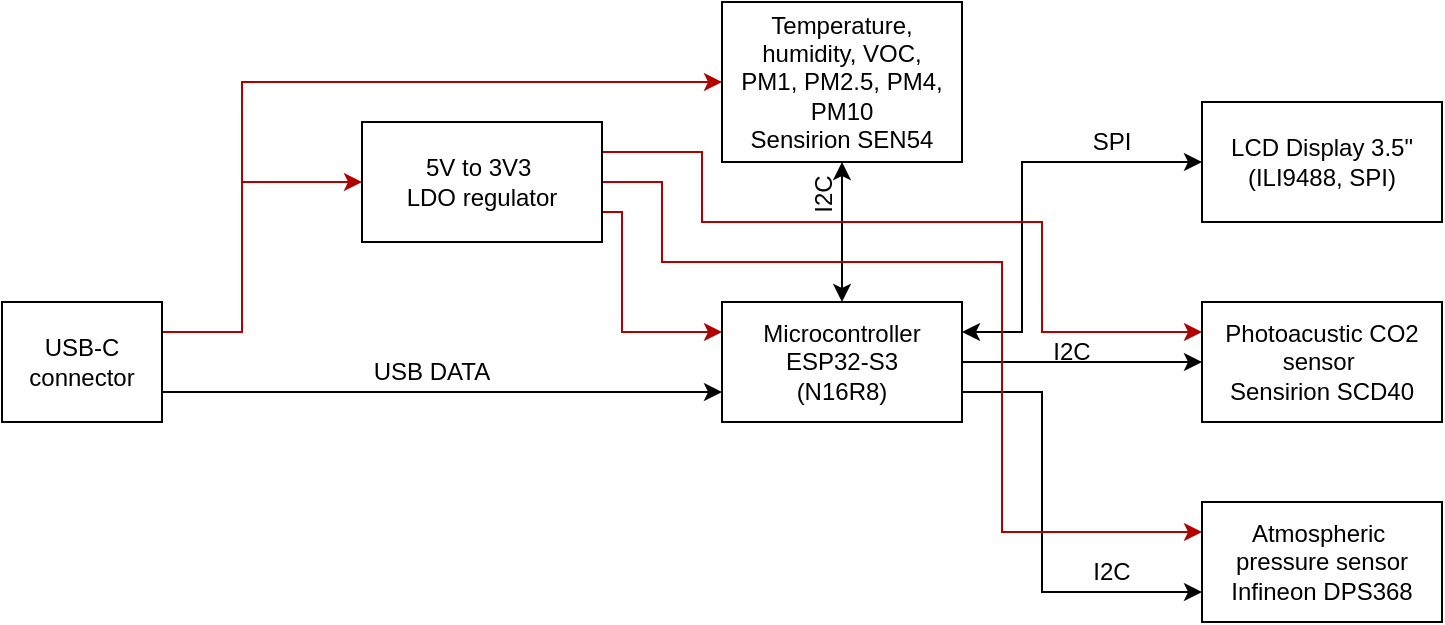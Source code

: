 <mxfile version="24.8.3">
  <diagram name="Page-1" id="LxQYiXL1fFhTs9qu_BZH">
    <mxGraphModel dx="1161" dy="637" grid="1" gridSize="10" guides="1" tooltips="1" connect="1" arrows="1" fold="1" page="1" pageScale="1" pageWidth="827" pageHeight="1169" math="0" shadow="0">
      <root>
        <mxCell id="0" />
        <mxCell id="1" parent="0" />
        <mxCell id="Rxve-UZrTAQCuUOAAd17-22" style="edgeStyle=orthogonalEdgeStyle;rounded=0;orthogonalLoop=1;jettySize=auto;html=1;exitX=1;exitY=0.25;exitDx=0;exitDy=0;entryX=0;entryY=0.5;entryDx=0;entryDy=0;startArrow=classic;startFill=1;" parent="1" source="pt9hoRSjWPQ23j6Vz_vE-1" target="pt9hoRSjWPQ23j6Vz_vE-3" edge="1">
          <mxGeometry relative="1" as="geometry">
            <Array as="points">
              <mxPoint x="550" y="245" />
              <mxPoint x="550" y="160" />
            </Array>
          </mxGeometry>
        </mxCell>
        <mxCell id="Rxve-UZrTAQCuUOAAd17-24" style="edgeStyle=orthogonalEdgeStyle;rounded=0;orthogonalLoop=1;jettySize=auto;html=1;exitX=1;exitY=0.5;exitDx=0;exitDy=0;entryX=0;entryY=0.5;entryDx=0;entryDy=0;" parent="1" source="pt9hoRSjWPQ23j6Vz_vE-1" target="pt9hoRSjWPQ23j6Vz_vE-5" edge="1">
          <mxGeometry relative="1" as="geometry" />
        </mxCell>
        <mxCell id="Rxve-UZrTAQCuUOAAd17-27" style="edgeStyle=orthogonalEdgeStyle;rounded=0;orthogonalLoop=1;jettySize=auto;html=1;exitX=1;exitY=0.75;exitDx=0;exitDy=0;entryX=0;entryY=0.75;entryDx=0;entryDy=0;" parent="1" source="pt9hoRSjWPQ23j6Vz_vE-1" target="pt9hoRSjWPQ23j6Vz_vE-4" edge="1">
          <mxGeometry relative="1" as="geometry">
            <Array as="points">
              <mxPoint x="560" y="275" />
              <mxPoint x="560" y="375" />
            </Array>
          </mxGeometry>
        </mxCell>
        <mxCell id="pt9hoRSjWPQ23j6Vz_vE-1" value="Microcontroller&lt;div&gt;ESP32-S3&lt;div&gt;(N16R8)&lt;/div&gt;&lt;/div&gt;" style="rounded=0;whiteSpace=wrap;html=1;" parent="1" vertex="1">
          <mxGeometry x="400" y="230" width="120" height="60" as="geometry" />
        </mxCell>
        <mxCell id="Rxve-UZrTAQCuUOAAd17-19" style="edgeStyle=orthogonalEdgeStyle;rounded=0;orthogonalLoop=1;jettySize=auto;html=1;exitX=0.5;exitY=1;exitDx=0;exitDy=0;entryX=0.5;entryY=0;entryDx=0;entryDy=0;startArrow=classic;startFill=1;" parent="1" source="pt9hoRSjWPQ23j6Vz_vE-2" target="pt9hoRSjWPQ23j6Vz_vE-1" edge="1">
          <mxGeometry relative="1" as="geometry" />
        </mxCell>
        <mxCell id="pt9hoRSjWPQ23j6Vz_vE-2" value="&lt;div&gt;Temperature, humidity, VOC,&lt;/div&gt;&lt;div&gt;PM1, PM2.5, PM4, PM10&lt;/div&gt;&lt;div&gt;Sensirion SEN54&lt;br&gt;&lt;/div&gt;" style="rounded=0;whiteSpace=wrap;html=1;" parent="1" vertex="1">
          <mxGeometry x="400" y="80" width="120" height="80" as="geometry" />
        </mxCell>
        <mxCell id="pt9hoRSjWPQ23j6Vz_vE-3" value="LCD Display 3.5&quot;&lt;div&gt;(ILI9488, SPI)&lt;/div&gt;" style="rounded=0;whiteSpace=wrap;html=1;" parent="1" vertex="1">
          <mxGeometry x="640" y="130" width="120" height="60" as="geometry" />
        </mxCell>
        <mxCell id="pt9hoRSjWPQ23j6Vz_vE-4" value="&lt;div&gt;Atmospheric&amp;nbsp;&lt;/div&gt;&lt;div&gt;pressure sensor&lt;/div&gt;&lt;div&gt;Infineon DPS368&lt;/div&gt;" style="rounded=0;whiteSpace=wrap;html=1;" parent="1" vertex="1">
          <mxGeometry x="640" y="330" width="120" height="60" as="geometry" />
        </mxCell>
        <mxCell id="pt9hoRSjWPQ23j6Vz_vE-5" value="&lt;div&gt;Photoacustic CO2 sensor&amp;nbsp;&lt;/div&gt;&lt;div&gt;&lt;span style=&quot;background-color: initial;&quot;&gt;Sensirion SCD40&lt;/span&gt;&lt;/div&gt;" style="rounded=0;whiteSpace=wrap;html=1;" parent="1" vertex="1">
          <mxGeometry x="640" y="230" width="120" height="60" as="geometry" />
        </mxCell>
        <mxCell id="Rxve-UZrTAQCuUOAAd17-3" style="edgeStyle=orthogonalEdgeStyle;rounded=0;orthogonalLoop=1;jettySize=auto;html=1;exitX=1;exitY=0.25;exitDx=0;exitDy=0;entryX=0;entryY=0.5;entryDx=0;entryDy=0;fillColor=#e51400;strokeColor=#B20000;endArrow=classic;endFill=1;" parent="1" source="Rxve-UZrTAQCuUOAAd17-1" target="Rxve-UZrTAQCuUOAAd17-26" edge="1">
          <mxGeometry relative="1" as="geometry">
            <mxPoint x="200" y="170" as="targetPoint" />
            <Array as="points">
              <mxPoint x="160" y="245" />
              <mxPoint x="160" y="170" />
            </Array>
          </mxGeometry>
        </mxCell>
        <mxCell id="Rxve-UZrTAQCuUOAAd17-4" style="edgeStyle=orthogonalEdgeStyle;rounded=0;orthogonalLoop=1;jettySize=auto;html=1;exitX=1;exitY=0.75;exitDx=0;exitDy=0;entryX=0;entryY=0.75;entryDx=0;entryDy=0;" parent="1" source="Rxve-UZrTAQCuUOAAd17-1" target="pt9hoRSjWPQ23j6Vz_vE-1" edge="1">
          <mxGeometry relative="1" as="geometry" />
        </mxCell>
        <mxCell id="Rxve-UZrTAQCuUOAAd17-18" style="edgeStyle=orthogonalEdgeStyle;rounded=0;orthogonalLoop=1;jettySize=auto;html=1;exitX=1;exitY=0.25;exitDx=0;exitDy=0;entryX=0;entryY=0.5;entryDx=0;entryDy=0;fillColor=#e51400;strokeColor=#B20000;" parent="1" source="Rxve-UZrTAQCuUOAAd17-1" target="pt9hoRSjWPQ23j6Vz_vE-2" edge="1">
          <mxGeometry relative="1" as="geometry">
            <Array as="points">
              <mxPoint x="160" y="245" />
              <mxPoint x="160" y="120" />
            </Array>
          </mxGeometry>
        </mxCell>
        <mxCell id="Rxve-UZrTAQCuUOAAd17-1" value="USB-C&lt;div&gt;connector&lt;/div&gt;" style="rounded=0;whiteSpace=wrap;html=1;" parent="1" vertex="1">
          <mxGeometry x="40" y="230" width="80" height="60" as="geometry" />
        </mxCell>
        <mxCell id="Rxve-UZrTAQCuUOAAd17-5" style="edgeStyle=orthogonalEdgeStyle;rounded=0;orthogonalLoop=1;jettySize=auto;html=1;exitX=1;exitY=0.75;exitDx=0;exitDy=0;entryX=0;entryY=0.25;entryDx=0;entryDy=0;fillColor=#e51400;strokeColor=#B20000;" parent="1" source="Rxve-UZrTAQCuUOAAd17-26" target="pt9hoRSjWPQ23j6Vz_vE-1" edge="1">
          <mxGeometry relative="1" as="geometry">
            <mxPoint x="320.0" y="185" as="sourcePoint" />
            <Array as="points">
              <mxPoint x="350" y="185" />
              <mxPoint x="350" y="245" />
            </Array>
          </mxGeometry>
        </mxCell>
        <mxCell id="Rxve-UZrTAQCuUOAAd17-15" style="edgeStyle=orthogonalEdgeStyle;rounded=0;orthogonalLoop=1;jettySize=auto;html=1;exitX=1;exitY=0.5;exitDx=0;exitDy=0;entryX=0;entryY=0.25;entryDx=0;entryDy=0;fillColor=#e51400;strokeColor=#B20000;" parent="1" source="Rxve-UZrTAQCuUOAAd17-26" target="pt9hoRSjWPQ23j6Vz_vE-4" edge="1">
          <mxGeometry relative="1" as="geometry">
            <mxPoint x="320.0" y="170" as="sourcePoint" />
            <Array as="points">
              <mxPoint x="370" y="170" />
              <mxPoint x="370" y="210" />
              <mxPoint x="540" y="210" />
              <mxPoint x="540" y="345" />
            </Array>
          </mxGeometry>
        </mxCell>
        <mxCell id="Rxve-UZrTAQCuUOAAd17-16" style="edgeStyle=orthogonalEdgeStyle;rounded=0;orthogonalLoop=1;jettySize=auto;html=1;exitX=1;exitY=0.25;exitDx=0;exitDy=0;entryX=0;entryY=0.25;entryDx=0;entryDy=0;fillColor=#e51400;strokeColor=#B20000;" parent="1" source="Rxve-UZrTAQCuUOAAd17-26" target="pt9hoRSjWPQ23j6Vz_vE-5" edge="1">
          <mxGeometry relative="1" as="geometry">
            <mxPoint x="320.0" y="155" as="sourcePoint" />
            <Array as="points">
              <mxPoint x="390" y="155" />
              <mxPoint x="390" y="190" />
              <mxPoint x="560" y="190" />
              <mxPoint x="560" y="245" />
            </Array>
          </mxGeometry>
        </mxCell>
        <mxCell id="Rxve-UZrTAQCuUOAAd17-9" value="USB DATA" style="text;html=1;align=center;verticalAlign=middle;whiteSpace=wrap;rounded=0;rotation=0;" parent="1" vertex="1">
          <mxGeometry x="220" y="250" width="70" height="30" as="geometry" />
        </mxCell>
        <mxCell id="Rxve-UZrTAQCuUOAAd17-11" value="I2C" style="text;html=1;align=center;verticalAlign=middle;whiteSpace=wrap;rounded=0;rotation=-90;" parent="1" vertex="1">
          <mxGeometry x="436" y="166" width="30" height="20" as="geometry" />
        </mxCell>
        <mxCell id="Rxve-UZrTAQCuUOAAd17-23" value="SPI" style="text;html=1;align=center;verticalAlign=middle;whiteSpace=wrap;rounded=0;rotation=0;" parent="1" vertex="1">
          <mxGeometry x="580" y="140" width="30" height="20" as="geometry" />
        </mxCell>
        <mxCell id="Rxve-UZrTAQCuUOAAd17-25" value="I2C" style="text;html=1;align=center;verticalAlign=middle;whiteSpace=wrap;rounded=0;rotation=0;" parent="1" vertex="1">
          <mxGeometry x="560" y="240" width="30" height="30" as="geometry" />
        </mxCell>
        <mxCell id="Rxve-UZrTAQCuUOAAd17-26" value="5V to 3V3&amp;nbsp;&lt;div&gt;LDO regulator&lt;/div&gt;" style="rounded=0;whiteSpace=wrap;html=1;" parent="1" vertex="1">
          <mxGeometry x="220" y="140" width="120" height="60" as="geometry" />
        </mxCell>
        <mxCell id="Rxve-UZrTAQCuUOAAd17-28" value="I2C" style="text;html=1;align=center;verticalAlign=middle;whiteSpace=wrap;rounded=0;rotation=0;" parent="1" vertex="1">
          <mxGeometry x="580" y="350" width="30" height="30" as="geometry" />
        </mxCell>
      </root>
    </mxGraphModel>
  </diagram>
</mxfile>
